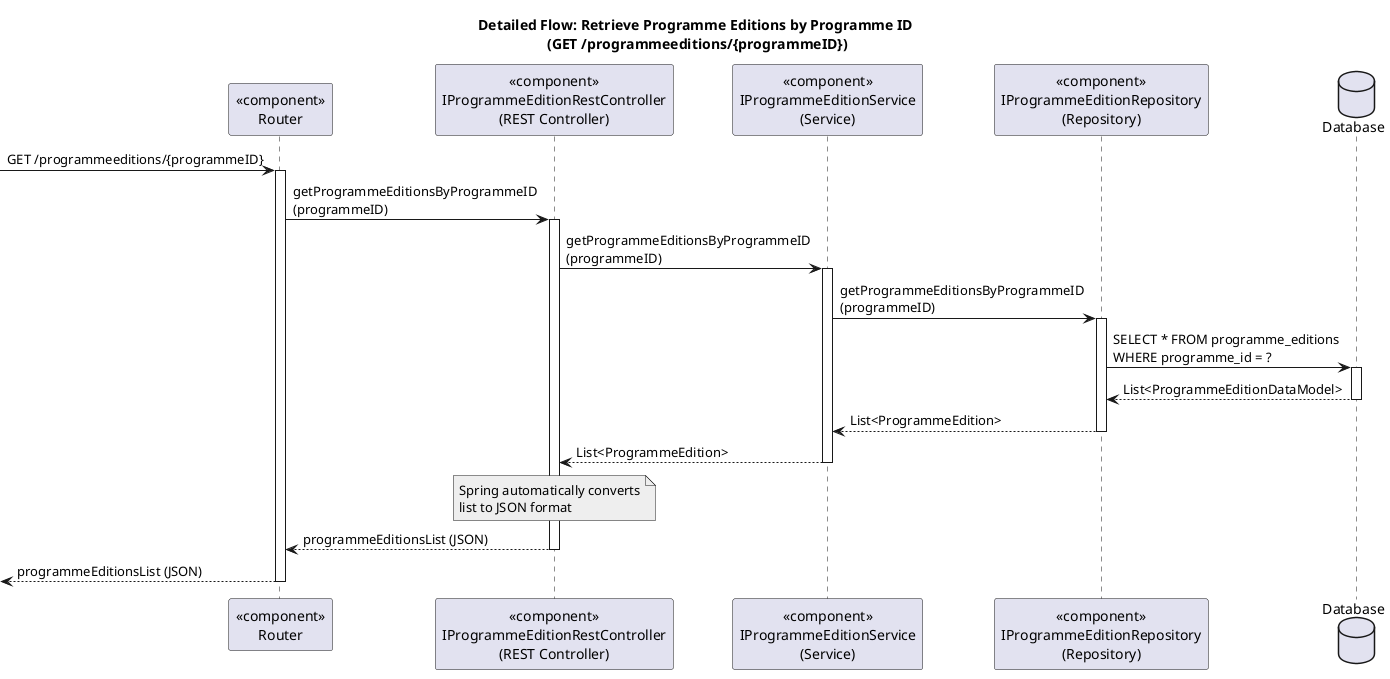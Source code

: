 @startuml
title Detailed Flow: Retrieve Programme Editions by Programme ID \n(GET /programmeeditions/{programmeID})

participant "<<component>>\nRouter" as Router
participant "<<component>>\nIProgrammeEditionRestController\n(REST Controller)" as Controller
participant "<<component>>\nIProgrammeEditionService\n(Service)" as Service
participant "<<component>>\nIProgrammeEditionRepository\n(Repository)" as Repository
database "Database" as DB

-> Router: GET /programmeeditions/{programmeID}
activate Router

Router -> Controller: getProgrammeEditionsByProgrammeID\n(programmeID)
activate Controller

Controller -> Service: getProgrammeEditionsByProgrammeID\n(programmeID)
activate Service

Service -> Repository: getProgrammeEditionsByProgrammeID\n(programmeID)
activate Repository

Repository -> DB: SELECT * FROM programme_editions\nWHERE programme_id = ?
activate DB
DB --> Repository: List<ProgrammeEditionDataModel>
deactivate DB

Repository --> Service: List<ProgrammeEdition>
deactivate Repository

Service --> Controller: List<ProgrammeEdition>
deactivate Service

note over Controller #EEEEEE
Spring automatically converts
list to JSON format
end note

Controller --> Router: programmeEditionsList (JSON)
deactivate Controller

<-- Router: programmeEditionsList (JSON)
deactivate Router

@enduml
